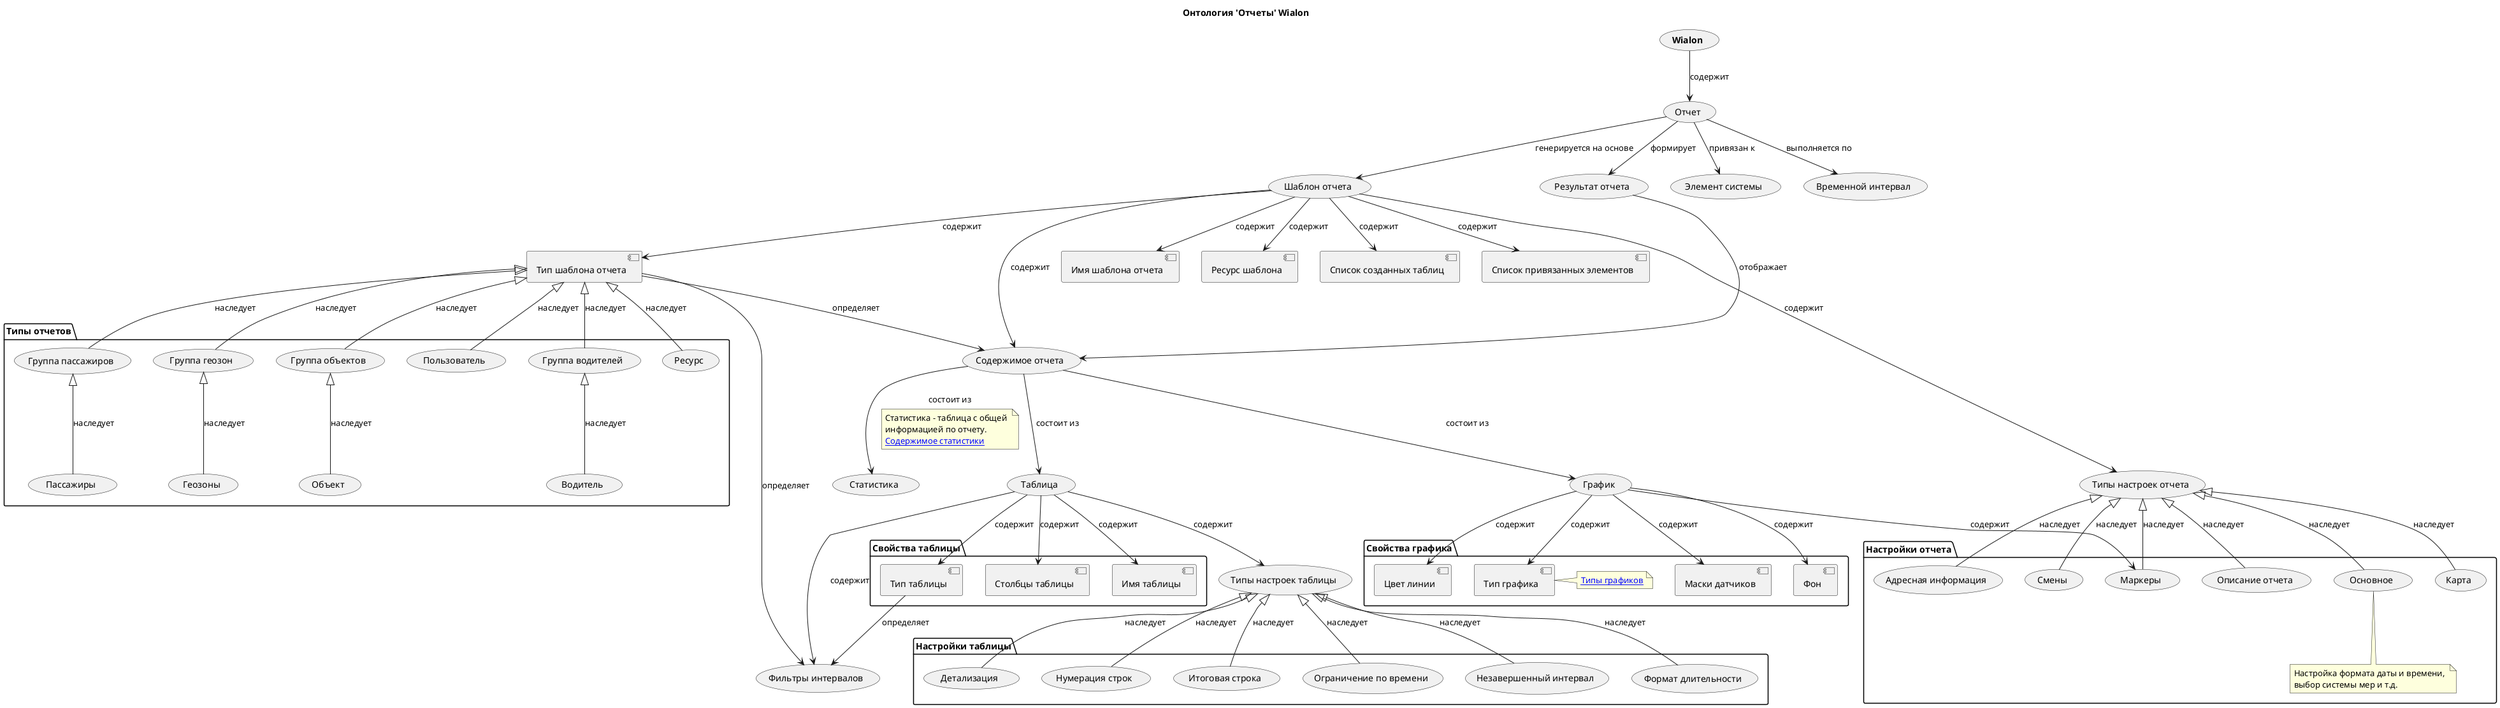 @startuml WialonReportsOntology

title "Онтология 'Отчеты' Wialon"

skinparam hardwritten true

'==========Основые сущности по работе с отчетами Wialon====================
!$Wialon                    = "Wialon"
!$Reports                   = "Отчет"
'-Результат отчета- 
!$ReportResult              = "Результат отчета"
'-Параметры очетов-
!$ReportTemplate            = "Шаблон отчета"
!$ElementSystem             = "Элемент системы"
!$Interval                  = "Временной интервал"    
'-Шаблон отчета- 
'-Свойства шаблона
!$templateName              = "Имя шаблона отчета"
!$resourceTemplate          = "Ресурс шаблона"
!$typeTemplate              = "Тип шаблона отчета"
!$listTablesTemplate        = "Список созданных таблиц"
!$listElementsTemplate      = "Список привязанных элементов"
    '-Типы отчетов-
    !$GroupObjectsReport    = "Группа объектов"
        !$ObjectReport      = "Объект"
    !$UserReport            = "Пользователь"
    !$DriverGroupReport     = "Группа водителей"
        !$DriverReport      = "Водитель"
    !$ResourceReport        = "Ресурс"
    !$PassengerGroupReport  = "Группа пассажиров"
        !$PassengersReport  = "Пассажиры"
    !$GeofenceGroupReport   = "Группа геозон"
        !$GeofencesReport   = "Геозоны"
'-Настройки отчета        
!$ReportSettings            = "Типы настроек отчета"
    !$Description           = "Описание отчета"
    !$General               = "Основное"
    !$MapOutput             = "Карта"
    !$Markers               = "Маркеры"
    !$Address               = "Адресная информация"
    !$Shifts                = "Смены"
'-Содержимое шаблона
!$ReportContent                      = "Содержимое отчета"
    '-Таблица-
    !$Table                          = "Таблица"
        '-Свойства таблицы-
        !$TableName                  = "Имя таблицы"
        !$TableType                  = "Тип таблицы"
        !$TableColumns               = "Столбцы таблицы"
        '-Настройки таблицы-
        !$TableSettings              = "Типы настроек таблицы"
            !$Details                = "Детализация"
            !$RowNumbering           = "Нумерация строк"
            !$Total                  = "Итоговая строка"
            !$TimeLimit              = "Ограничение по времени"
            !$IncompleteInterval     = "Незавершенный интервал"
            !$DurationFormat         = "Формат длительности"
        !$Filters                    = "Фильтры интервалов" 
    '-Статистика-        
    !$Statistics                     = "Статистика"
    '-График-
    !$Graph                          = "График"
        !$GraphType                  = "Тип графика"
            !$SensorMasks            = "Маски датчиков"
            !$Markers                = "Маркеры"
            !$Background             = "Фон"
            !$LineColour             = "Цвет линии"


'==========================================================================
'===========================Основые связи================================== 
(**$Wialon**)               --> ($Reports)         : "содержит"
'-Параметры очетов-
($Reports)                  --> ($ReportTemplate)  : "генерируется на основе"
($Reports)                  --> ($ElementSystem)   : "привязан к"
($Reports)                  --> ($Interval)        : "выполняется по"
'-Результат отчета- 
($Reports)                  --> ($ReportResult)    : "формирует"
    ($ReportResult)         --> ($ReportContent)   : "отображает"
'-Шаблон отчета- 
'-Свойства шаблона-
($ReportTemplate)          --> [$templateName]                  : "содержит"
($ReportTemplate)          --> [$resourceTemplate]              : "содержит"
($ReportTemplate)          --> [$typeTemplate]                  : "содержит"
($ReportTemplate)          --> [$listTablesTemplate]            : "содержит"
($ReportTemplate)          --> [$listElementsTemplate]          : "содержит"
'-Типы отчетов-
package "Типы отчетов" {
    [$typeTemplate]               <|--    ($GroupObjectsReport) : "наследует"
        ($GroupObjectsReport)     <|--    ($ObjectReport)       : "наследует"
    [$typeTemplate]               <|--    ($UserReport)         : "наследует"
    [$typeTemplate]               <|--    ($DriverGroupReport)  : "наследует"
        ($DriverGroupReport)      <|--    ($DriverReport)       : "наследует"
    [$typeTemplate]               <|--    ($ResourceReport)     : "наследует"
    [$typeTemplate]             <|--    ($PassengerGroupReport) : "наследует"
        ($PassengerGroupReport)   <|--    ($PassengersReport)   : "наследует"
    [$typeTemplate]               <|--    ($GeofenceGroupReport): "наследует"
        ($GeofenceGroupReport)    <|--    ($GeofencesReport)    : "наследует"
}

[$typeTemplate]                   -->    ($ReportContent)      : "определяет"
[$typeTemplate]                   -->    ($Filters)            : "определяет"

'-Настройки отчета-
($ReportTemplate)                 -->    ($ReportSettings)     : "содержит"
package "Настройки отчета" {
    ($ReportSettings)             <|--   ($Description)        : "наследует"
    ($ReportSettings)             <|--   ($General)            : "наследует"
    note bottom of $General
    Настройка формата даты и времени, 
    выбор системы мер и т.д.
    end note
    ($ReportSettings)             <|--   ($MapOutput)          : "наследует"
    ($ReportSettings)             <|--   ($Markers)            : "наследует"
    ($ReportSettings)             <|--   ($Address)            : "наследует"
    ($ReportSettings)             <|--   ($Shifts)             : "наследует"
}

'-Содержимое шаблона
($ReportTemplate)                 --> ($ReportContent)         : "содержит"
    '-Таблица-
    ($ReportContent)              --> ($Table)                 : "состоит из"
        package "Свойства таблицы"{
            ($Table)              --> [$TableName]             : "содержит"
            ($Table)              --> [$TableType]             : "содержит"
            ($Table)              --> [$TableColumns]          : "содержит"
            [$TableType]          --> ($Filters)               : "определяет"
        }
        '-Настройки таблицы-
        ($Table)                  --> ($TableSettings)         : "содержит"
            package "Настройки таблицы"{
            ($TableSettings)     <|-- ($Details)               : "наследует"
            ($TableSettings)     <|-- ($RowNumbering)          : "наследует"
            ($TableSettings)     <|-- ($Total)                 : "наследует"
            ($TableSettings)     <|-- ($TimeLimit)             : "наследует"
            ($TableSettings)     <|-- ($IncompleteInterval)    : "наследует"
            ($TableSettings)     <|-- ($DurationFormat)        : "наследует"
            }
        ($Table)                  --> ($Filters)               : "содержит"
    '-Статистика-   
    ($ReportContent)              --> ($Statistics)            : "состоит из"
    note on link
    Статистика - таблица с общей 
    информацией по отчету.
    [[https://help.wialon.com/help/lc/ru/user-guide/monitoring-system/reports/report-templates/report-contents/statistics Содержимое статистики]]
    end note 
    '-График-
    ($ReportContent)              --> ($Graph)                 : "состоит из"
        '-Свойства графика-
        package "Свойства графика"{
            ($Graph)              --> [$GraphType]             : "содержит"
            note right
            [[https://jira-dev.7gis.ru/conf/x/UQagTw Типы графиков]]
            end note 
            ($Graph)              --> [$SensorMasks]           : "содержит"
            ($Graph)              --> [$Markers]               : "содержит"
            ($Graph)              --> [$Background]            : "содержит"
            ($Graph)              --> [$LineColour]            : "содержит"
        }

@enduml